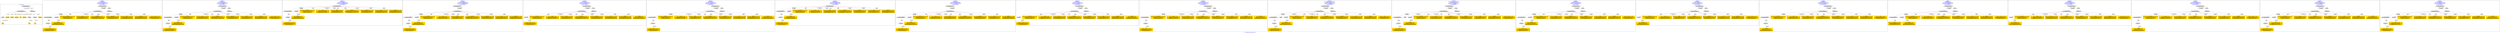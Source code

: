 digraph n0 {
fontcolor="blue"
remincross="true"
label="s14-s-california-african-american.json"
subgraph cluster_0 {
label="1-correct model"
n2[style="filled",color="white",fillcolor="lightgray",label="CulturalHeritageObject1"];
n3[style="filled",color="white",fillcolor="lightgray",label="Person1"];
n4[shape="plaintext",style="filled",fillcolor="gold",label="dimensions"];
n5[shape="plaintext",style="filled",fillcolor="gold",label="technique"];
n6[shape="plaintext",style="filled",fillcolor="gold",label="provenance"];
n7[shape="plaintext",style="filled",fillcolor="gold",label="title"];
n8[shape="plaintext",style="filled",fillcolor="gold",label="accessionId"];
n9[style="filled",color="white",fillcolor="lightgray",label="Concept1"];
n10[style="filled",color="white",fillcolor="lightgray",label="Document1"];
n11[shape="plaintext",style="filled",fillcolor="gold",label="artist"];
n12[style="filled",color="white",fillcolor="lightgray",label="EuropeanaAggregation1"];
n13[style="filled",color="white",fillcolor="lightgray",label="WebResource1"];
n14[shape="plaintext",style="filled",fillcolor="gold",label="imageUrl"];
n15[shape="plaintext",style="filled",fillcolor="gold",label="type"];
n16[shape="plaintext",style="filled",fillcolor="gold",label="url"];
}
subgraph cluster_1 {
label="candidate 0\nlink coherence:1.0\nnode coherence:1.0\nconfidence:0.5314620454181879\nmapping score:0.6030799410653218\ncost:13.99985\n-precision:0.5-recall:0.5"
n18[style="filled",color="white",fillcolor="lightgray",label="CulturalHeritageObject1"];
n19[style="filled",color="white",fillcolor="lightgray",label="CulturalHeritageObject2"];
n20[style="filled",color="white",fillcolor="lightgray",label="Document1"];
n21[style="filled",color="white",fillcolor="lightgray",label="Document2"];
n22[style="filled",color="white",fillcolor="lightgray",label="EuropeanaAggregation1"];
n23[style="filled",color="white",fillcolor="lightgray",label="WebResource1"];
n24[shape="plaintext",style="filled",fillcolor="gold",label="accessionId\n[CulturalHeritageObject,accessionNumber,0.877]\n[WebResource,classLink,0.12]\n[CulturalHeritageObject,title,0.002]\n[Document,classLink,0.001]"];
n25[shape="plaintext",style="filled",fillcolor="gold",label="artist\n[CulturalHeritageObject,description,0.342]\n[CulturalHeritageObject,title,0.256]\n[Person,nameOfThePerson,0.228]\n[CulturalHeritageObject,provenance,0.174]"];
n26[shape="plaintext",style="filled",fillcolor="gold",label="dimensions\n[CulturalHeritageObject,extent,0.622]\n[CulturalHeritageObject,accessionNumber,0.165]\n[CulturalHeritageObject,description,0.127]\n[CulturalHeritageObject,provenance,0.086]"];
n27[shape="plaintext",style="filled",fillcolor="gold",label="url\n[WebResource,classLink,0.488]\n[CulturalHeritageObject,extent,0.241]\n[CulturalHeritageObject,description,0.141]\n[Document,classLink,0.13]"];
n28[shape="plaintext",style="filled",fillcolor="gold",label="type\n[Document,classLink,0.308]\n[CulturalHeritageObject,rightsHolder,0.269]\n[WebResource,classLink,0.245]\n[CulturalHeritageObject,provenance,0.178]"];
n29[shape="plaintext",style="filled",fillcolor="gold",label="provenance\n[CulturalHeritageObject,provenance,0.701]\n[CulturalHeritageObject,description,0.122]\n[CulturalHeritageObject,title,0.106]\n[Person,biographicalInformation,0.071]"];
n30[shape="plaintext",style="filled",fillcolor="gold",label="imageUrl\n[Document,classLink,0.494]\n[WebResource,classLink,0.491]\n[CulturalHeritageObject,description,0.011]\n[Person,biographicalInformation,0.004]"];
n31[shape="plaintext",style="filled",fillcolor="gold",label="title\n[CulturalHeritageObject,description,0.399]\n[CulturalHeritageObject,title,0.286]\n[Person,biographicalInformation,0.224]\n[CulturalHeritageObject,provenance,0.091]"];
n32[shape="plaintext",style="filled",fillcolor="gold",label="technique\n[CulturalHeritageObject,medium,0.639]\n[CulturalHeritageObject,description,0.177]\n[Person,biographicalInformation,0.099]\n[CulturalHeritageObject,provenance,0.085]"];
}
subgraph cluster_2 {
label="candidate 1\nlink coherence:1.0\nnode coherence:1.0\nconfidence:0.5285190789293577\nmapping score:0.6020989522357119\ncost:13.99985\n-precision:0.57-recall:0.57"
n34[style="filled",color="white",fillcolor="lightgray",label="CulturalHeritageObject1"];
n35[style="filled",color="white",fillcolor="lightgray",label="CulturalHeritageObject2"];
n36[style="filled",color="white",fillcolor="lightgray",label="Document1"];
n37[style="filled",color="white",fillcolor="lightgray",label="Document2"];
n38[style="filled",color="white",fillcolor="lightgray",label="EuropeanaAggregation1"];
n39[style="filled",color="white",fillcolor="lightgray",label="WebResource1"];
n40[shape="plaintext",style="filled",fillcolor="gold",label="accessionId\n[CulturalHeritageObject,accessionNumber,0.877]\n[WebResource,classLink,0.12]\n[CulturalHeritageObject,title,0.002]\n[Document,classLink,0.001]"];
n41[shape="plaintext",style="filled",fillcolor="gold",label="title\n[CulturalHeritageObject,description,0.399]\n[CulturalHeritageObject,title,0.286]\n[Person,biographicalInformation,0.224]\n[CulturalHeritageObject,provenance,0.091]"];
n42[shape="plaintext",style="filled",fillcolor="gold",label="dimensions\n[CulturalHeritageObject,extent,0.622]\n[CulturalHeritageObject,accessionNumber,0.165]\n[CulturalHeritageObject,description,0.127]\n[CulturalHeritageObject,provenance,0.086]"];
n43[shape="plaintext",style="filled",fillcolor="gold",label="url\n[WebResource,classLink,0.488]\n[CulturalHeritageObject,extent,0.241]\n[CulturalHeritageObject,description,0.141]\n[Document,classLink,0.13]"];
n44[shape="plaintext",style="filled",fillcolor="gold",label="type\n[Document,classLink,0.308]\n[CulturalHeritageObject,rightsHolder,0.269]\n[WebResource,classLink,0.245]\n[CulturalHeritageObject,provenance,0.178]"];
n45[shape="plaintext",style="filled",fillcolor="gold",label="provenance\n[CulturalHeritageObject,provenance,0.701]\n[CulturalHeritageObject,description,0.122]\n[CulturalHeritageObject,title,0.106]\n[Person,biographicalInformation,0.071]"];
n46[shape="plaintext",style="filled",fillcolor="gold",label="imageUrl\n[Document,classLink,0.494]\n[WebResource,classLink,0.491]\n[CulturalHeritageObject,description,0.011]\n[Person,biographicalInformation,0.004]"];
n47[shape="plaintext",style="filled",fillcolor="gold",label="artist\n[CulturalHeritageObject,description,0.342]\n[CulturalHeritageObject,title,0.256]\n[Person,nameOfThePerson,0.228]\n[CulturalHeritageObject,provenance,0.174]"];
n48[shape="plaintext",style="filled",fillcolor="gold",label="technique\n[CulturalHeritageObject,medium,0.639]\n[CulturalHeritageObject,description,0.177]\n[Person,biographicalInformation,0.099]\n[CulturalHeritageObject,provenance,0.085]"];
}
subgraph cluster_3 {
label="candidate 10\nlink coherence:1.0\nnode coherence:1.0\nconfidence:0.47723686618546945\nmapping score:0.6035233998396009\ncost:11.99999\n-precision:0.42-recall:0.36"
n50[style="filled",color="white",fillcolor="lightgray",label="CulturalHeritageObject1"];
n51[style="filled",color="white",fillcolor="lightgray",label="CulturalHeritageObject2"];
n52[style="filled",color="white",fillcolor="lightgray",label="Document1"];
n53[style="filled",color="white",fillcolor="lightgray",label="Document2"];
n54[shape="plaintext",style="filled",fillcolor="gold",label="accessionId\n[CulturalHeritageObject,accessionNumber,0.877]\n[WebResource,classLink,0.12]\n[CulturalHeritageObject,title,0.002]\n[Document,classLink,0.001]"];
n55[shape="plaintext",style="filled",fillcolor="gold",label="type\n[Document,classLink,0.308]\n[CulturalHeritageObject,rightsHolder,0.269]\n[WebResource,classLink,0.245]\n[CulturalHeritageObject,provenance,0.178]"];
n56[shape="plaintext",style="filled",fillcolor="gold",label="artist\n[CulturalHeritageObject,description,0.342]\n[CulturalHeritageObject,title,0.256]\n[Person,nameOfThePerson,0.228]\n[CulturalHeritageObject,provenance,0.174]"];
n57[shape="plaintext",style="filled",fillcolor="gold",label="dimensions\n[CulturalHeritageObject,extent,0.622]\n[CulturalHeritageObject,accessionNumber,0.165]\n[CulturalHeritageObject,description,0.127]\n[CulturalHeritageObject,provenance,0.086]"];
n58[shape="plaintext",style="filled",fillcolor="gold",label="url\n[WebResource,classLink,0.488]\n[CulturalHeritageObject,extent,0.241]\n[CulturalHeritageObject,description,0.141]\n[Document,classLink,0.13]"];
n59[shape="plaintext",style="filled",fillcolor="gold",label="provenance\n[CulturalHeritageObject,provenance,0.701]\n[CulturalHeritageObject,description,0.122]\n[CulturalHeritageObject,title,0.106]\n[Person,biographicalInformation,0.071]"];
n60[shape="plaintext",style="filled",fillcolor="gold",label="imageUrl\n[Document,classLink,0.494]\n[WebResource,classLink,0.491]\n[CulturalHeritageObject,description,0.011]\n[Person,biographicalInformation,0.004]"];
n61[shape="plaintext",style="filled",fillcolor="gold",label="title\n[CulturalHeritageObject,description,0.399]\n[CulturalHeritageObject,title,0.286]\n[Person,biographicalInformation,0.224]\n[CulturalHeritageObject,provenance,0.091]"];
n62[shape="plaintext",style="filled",fillcolor="gold",label="technique\n[CulturalHeritageObject,medium,0.639]\n[CulturalHeritageObject,description,0.177]\n[Person,biographicalInformation,0.099]\n[CulturalHeritageObject,provenance,0.085]"];
}
subgraph cluster_4 {
label="candidate 11\nlink coherence:1.0\nnode coherence:1.0\nconfidence:0.47723686618546945\nmapping score:0.6035233998396009\ncost:12.99992\n-precision:0.46-recall:0.43"
n64[style="filled",color="white",fillcolor="lightgray",label="CulturalHeritageObject1"];
n65[style="filled",color="white",fillcolor="lightgray",label="CulturalHeritageObject2"];
n66[style="filled",color="white",fillcolor="lightgray",label="Document1"];
n67[style="filled",color="white",fillcolor="lightgray",label="Document2"];
n68[style="filled",color="white",fillcolor="lightgray",label="EuropeanaAggregation1"];
n69[shape="plaintext",style="filled",fillcolor="gold",label="accessionId\n[CulturalHeritageObject,accessionNumber,0.877]\n[WebResource,classLink,0.12]\n[CulturalHeritageObject,title,0.002]\n[Document,classLink,0.001]"];
n70[shape="plaintext",style="filled",fillcolor="gold",label="type\n[Document,classLink,0.308]\n[CulturalHeritageObject,rightsHolder,0.269]\n[WebResource,classLink,0.245]\n[CulturalHeritageObject,provenance,0.178]"];
n71[shape="plaintext",style="filled",fillcolor="gold",label="artist\n[CulturalHeritageObject,description,0.342]\n[CulturalHeritageObject,title,0.256]\n[Person,nameOfThePerson,0.228]\n[CulturalHeritageObject,provenance,0.174]"];
n72[shape="plaintext",style="filled",fillcolor="gold",label="dimensions\n[CulturalHeritageObject,extent,0.622]\n[CulturalHeritageObject,accessionNumber,0.165]\n[CulturalHeritageObject,description,0.127]\n[CulturalHeritageObject,provenance,0.086]"];
n73[shape="plaintext",style="filled",fillcolor="gold",label="url\n[WebResource,classLink,0.488]\n[CulturalHeritageObject,extent,0.241]\n[CulturalHeritageObject,description,0.141]\n[Document,classLink,0.13]"];
n74[shape="plaintext",style="filled",fillcolor="gold",label="provenance\n[CulturalHeritageObject,provenance,0.701]\n[CulturalHeritageObject,description,0.122]\n[CulturalHeritageObject,title,0.106]\n[Person,biographicalInformation,0.071]"];
n75[shape="plaintext",style="filled",fillcolor="gold",label="imageUrl\n[Document,classLink,0.494]\n[WebResource,classLink,0.491]\n[CulturalHeritageObject,description,0.011]\n[Person,biographicalInformation,0.004]"];
n76[shape="plaintext",style="filled",fillcolor="gold",label="title\n[CulturalHeritageObject,description,0.399]\n[CulturalHeritageObject,title,0.286]\n[Person,biographicalInformation,0.224]\n[CulturalHeritageObject,provenance,0.091]"];
n77[shape="plaintext",style="filled",fillcolor="gold",label="technique\n[CulturalHeritageObject,medium,0.639]\n[CulturalHeritageObject,description,0.177]\n[Person,biographicalInformation,0.099]\n[CulturalHeritageObject,provenance,0.085]"];
}
subgraph cluster_5 {
label="candidate 12\nlink coherence:1.0\nnode coherence:1.0\nconfidence:0.4770002612644044\nmapping score:0.6034445315325793\ncost:11.99986\n-precision:0.75-recall:0.64"
n79[style="filled",color="white",fillcolor="lightgray",label="CulturalHeritageObject1"];
n80[style="filled",color="white",fillcolor="lightgray",label="Document1"];
n81[style="filled",color="white",fillcolor="lightgray",label="EuropeanaAggregation1"];
n82[style="filled",color="white",fillcolor="lightgray",label="WebResource1"];
n83[shape="plaintext",style="filled",fillcolor="gold",label="accessionId\n[CulturalHeritageObject,accessionNumber,0.877]\n[WebResource,classLink,0.12]\n[CulturalHeritageObject,title,0.002]\n[Document,classLink,0.001]"];
n84[shape="plaintext",style="filled",fillcolor="gold",label="type\n[Document,classLink,0.308]\n[CulturalHeritageObject,rightsHolder,0.269]\n[WebResource,classLink,0.245]\n[CulturalHeritageObject,provenance,0.178]"];
n85[shape="plaintext",style="filled",fillcolor="gold",label="artist\n[CulturalHeritageObject,description,0.342]\n[CulturalHeritageObject,title,0.256]\n[Person,nameOfThePerson,0.228]\n[CulturalHeritageObject,provenance,0.174]"];
n86[shape="plaintext",style="filled",fillcolor="gold",label="dimensions\n[CulturalHeritageObject,extent,0.622]\n[CulturalHeritageObject,accessionNumber,0.165]\n[CulturalHeritageObject,description,0.127]\n[CulturalHeritageObject,provenance,0.086]"];
n87[shape="plaintext",style="filled",fillcolor="gold",label="imageUrl\n[Document,classLink,0.494]\n[WebResource,classLink,0.491]\n[CulturalHeritageObject,description,0.011]\n[Person,biographicalInformation,0.004]"];
n88[shape="plaintext",style="filled",fillcolor="gold",label="provenance\n[CulturalHeritageObject,provenance,0.701]\n[CulturalHeritageObject,description,0.122]\n[CulturalHeritageObject,title,0.106]\n[Person,biographicalInformation,0.071]"];
n89[shape="plaintext",style="filled",fillcolor="gold",label="url\n[WebResource,classLink,0.488]\n[CulturalHeritageObject,extent,0.241]\n[CulturalHeritageObject,description,0.141]\n[Document,classLink,0.13]"];
n90[shape="plaintext",style="filled",fillcolor="gold",label="title\n[CulturalHeritageObject,description,0.399]\n[CulturalHeritageObject,title,0.286]\n[Person,biographicalInformation,0.224]\n[CulturalHeritageObject,provenance,0.091]"];
n91[shape="plaintext",style="filled",fillcolor="gold",label="technique\n[CulturalHeritageObject,medium,0.639]\n[CulturalHeritageObject,description,0.177]\n[Person,biographicalInformation,0.099]\n[CulturalHeritageObject,provenance,0.085]"];
}
subgraph cluster_6 {
label="candidate 13\nlink coherence:1.0\nnode coherence:1.0\nconfidence:0.4770002612644044\nmapping score:0.6034445315325793\ncost:12.99985\n-precision:0.62-recall:0.57"
n93[style="filled",color="white",fillcolor="lightgray",label="CulturalHeritageObject1"];
n94[style="filled",color="white",fillcolor="lightgray",label="CulturalHeritageObject2"];
n95[style="filled",color="white",fillcolor="lightgray",label="Document2"];
n96[style="filled",color="white",fillcolor="lightgray",label="EuropeanaAggregation1"];
n97[style="filled",color="white",fillcolor="lightgray",label="WebResource1"];
n98[shape="plaintext",style="filled",fillcolor="gold",label="accessionId\n[CulturalHeritageObject,accessionNumber,0.877]\n[WebResource,classLink,0.12]\n[CulturalHeritageObject,title,0.002]\n[Document,classLink,0.001]"];
n99[shape="plaintext",style="filled",fillcolor="gold",label="type\n[Document,classLink,0.308]\n[CulturalHeritageObject,rightsHolder,0.269]\n[WebResource,classLink,0.245]\n[CulturalHeritageObject,provenance,0.178]"];
n100[shape="plaintext",style="filled",fillcolor="gold",label="artist\n[CulturalHeritageObject,description,0.342]\n[CulturalHeritageObject,title,0.256]\n[Person,nameOfThePerson,0.228]\n[CulturalHeritageObject,provenance,0.174]"];
n101[shape="plaintext",style="filled",fillcolor="gold",label="dimensions\n[CulturalHeritageObject,extent,0.622]\n[CulturalHeritageObject,accessionNumber,0.165]\n[CulturalHeritageObject,description,0.127]\n[CulturalHeritageObject,provenance,0.086]"];
n102[shape="plaintext",style="filled",fillcolor="gold",label="imageUrl\n[Document,classLink,0.494]\n[WebResource,classLink,0.491]\n[CulturalHeritageObject,description,0.011]\n[Person,biographicalInformation,0.004]"];
n103[shape="plaintext",style="filled",fillcolor="gold",label="url\n[WebResource,classLink,0.488]\n[CulturalHeritageObject,extent,0.241]\n[CulturalHeritageObject,description,0.141]\n[Document,classLink,0.13]"];
n104[shape="plaintext",style="filled",fillcolor="gold",label="provenance\n[CulturalHeritageObject,provenance,0.701]\n[CulturalHeritageObject,description,0.122]\n[CulturalHeritageObject,title,0.106]\n[Person,biographicalInformation,0.071]"];
n105[shape="plaintext",style="filled",fillcolor="gold",label="title\n[CulturalHeritageObject,description,0.399]\n[CulturalHeritageObject,title,0.286]\n[Person,biographicalInformation,0.224]\n[CulturalHeritageObject,provenance,0.091]"];
n106[shape="plaintext",style="filled",fillcolor="gold",label="technique\n[CulturalHeritageObject,medium,0.639]\n[CulturalHeritageObject,description,0.177]\n[Person,biographicalInformation,0.099]\n[CulturalHeritageObject,provenance,0.085]"];
}
subgraph cluster_7 {
label="candidate 14\nlink coherence:1.0\nnode coherence:1.0\nconfidence:0.47429389969663927\nmapping score:0.6025424110099908\ncost:11.99999\n-precision:0.5-recall:0.43"
n108[style="filled",color="white",fillcolor="lightgray",label="CulturalHeritageObject1"];
n109[style="filled",color="white",fillcolor="lightgray",label="CulturalHeritageObject2"];
n110[style="filled",color="white",fillcolor="lightgray",label="Document1"];
n111[style="filled",color="white",fillcolor="lightgray",label="Document2"];
n112[shape="plaintext",style="filled",fillcolor="gold",label="accessionId\n[CulturalHeritageObject,accessionNumber,0.877]\n[WebResource,classLink,0.12]\n[CulturalHeritageObject,title,0.002]\n[Document,classLink,0.001]"];
n113[shape="plaintext",style="filled",fillcolor="gold",label="type\n[Document,classLink,0.308]\n[CulturalHeritageObject,rightsHolder,0.269]\n[WebResource,classLink,0.245]\n[CulturalHeritageObject,provenance,0.178]"];
n114[shape="plaintext",style="filled",fillcolor="gold",label="title\n[CulturalHeritageObject,description,0.399]\n[CulturalHeritageObject,title,0.286]\n[Person,biographicalInformation,0.224]\n[CulturalHeritageObject,provenance,0.091]"];
n115[shape="plaintext",style="filled",fillcolor="gold",label="dimensions\n[CulturalHeritageObject,extent,0.622]\n[CulturalHeritageObject,accessionNumber,0.165]\n[CulturalHeritageObject,description,0.127]\n[CulturalHeritageObject,provenance,0.086]"];
n116[shape="plaintext",style="filled",fillcolor="gold",label="url\n[WebResource,classLink,0.488]\n[CulturalHeritageObject,extent,0.241]\n[CulturalHeritageObject,description,0.141]\n[Document,classLink,0.13]"];
n117[shape="plaintext",style="filled",fillcolor="gold",label="provenance\n[CulturalHeritageObject,provenance,0.701]\n[CulturalHeritageObject,description,0.122]\n[CulturalHeritageObject,title,0.106]\n[Person,biographicalInformation,0.071]"];
n118[shape="plaintext",style="filled",fillcolor="gold",label="imageUrl\n[Document,classLink,0.494]\n[WebResource,classLink,0.491]\n[CulturalHeritageObject,description,0.011]\n[Person,biographicalInformation,0.004]"];
n119[shape="plaintext",style="filled",fillcolor="gold",label="artist\n[CulturalHeritageObject,description,0.342]\n[CulturalHeritageObject,title,0.256]\n[Person,nameOfThePerson,0.228]\n[CulturalHeritageObject,provenance,0.174]"];
n120[shape="plaintext",style="filled",fillcolor="gold",label="technique\n[CulturalHeritageObject,medium,0.639]\n[CulturalHeritageObject,description,0.177]\n[Person,biographicalInformation,0.099]\n[CulturalHeritageObject,provenance,0.085]"];
}
subgraph cluster_8 {
label="candidate 15\nlink coherence:1.0\nnode coherence:1.0\nconfidence:0.47429389969663927\nmapping score:0.6025424110099908\ncost:12.99992\n-precision:0.54-recall:0.5"
n122[style="filled",color="white",fillcolor="lightgray",label="CulturalHeritageObject1"];
n123[style="filled",color="white",fillcolor="lightgray",label="CulturalHeritageObject2"];
n124[style="filled",color="white",fillcolor="lightgray",label="Document1"];
n125[style="filled",color="white",fillcolor="lightgray",label="Document2"];
n126[style="filled",color="white",fillcolor="lightgray",label="EuropeanaAggregation1"];
n127[shape="plaintext",style="filled",fillcolor="gold",label="accessionId\n[CulturalHeritageObject,accessionNumber,0.877]\n[WebResource,classLink,0.12]\n[CulturalHeritageObject,title,0.002]\n[Document,classLink,0.001]"];
n128[shape="plaintext",style="filled",fillcolor="gold",label="type\n[Document,classLink,0.308]\n[CulturalHeritageObject,rightsHolder,0.269]\n[WebResource,classLink,0.245]\n[CulturalHeritageObject,provenance,0.178]"];
n129[shape="plaintext",style="filled",fillcolor="gold",label="title\n[CulturalHeritageObject,description,0.399]\n[CulturalHeritageObject,title,0.286]\n[Person,biographicalInformation,0.224]\n[CulturalHeritageObject,provenance,0.091]"];
n130[shape="plaintext",style="filled",fillcolor="gold",label="dimensions\n[CulturalHeritageObject,extent,0.622]\n[CulturalHeritageObject,accessionNumber,0.165]\n[CulturalHeritageObject,description,0.127]\n[CulturalHeritageObject,provenance,0.086]"];
n131[shape="plaintext",style="filled",fillcolor="gold",label="url\n[WebResource,classLink,0.488]\n[CulturalHeritageObject,extent,0.241]\n[CulturalHeritageObject,description,0.141]\n[Document,classLink,0.13]"];
n132[shape="plaintext",style="filled",fillcolor="gold",label="provenance\n[CulturalHeritageObject,provenance,0.701]\n[CulturalHeritageObject,description,0.122]\n[CulturalHeritageObject,title,0.106]\n[Person,biographicalInformation,0.071]"];
n133[shape="plaintext",style="filled",fillcolor="gold",label="imageUrl\n[Document,classLink,0.494]\n[WebResource,classLink,0.491]\n[CulturalHeritageObject,description,0.011]\n[Person,biographicalInformation,0.004]"];
n134[shape="plaintext",style="filled",fillcolor="gold",label="artist\n[CulturalHeritageObject,description,0.342]\n[CulturalHeritageObject,title,0.256]\n[Person,nameOfThePerson,0.228]\n[CulturalHeritageObject,provenance,0.174]"];
n135[shape="plaintext",style="filled",fillcolor="gold",label="technique\n[CulturalHeritageObject,medium,0.639]\n[CulturalHeritageObject,description,0.177]\n[Person,biographicalInformation,0.099]\n[CulturalHeritageObject,provenance,0.085]"];
}
subgraph cluster_9 {
label="candidate 16\nlink coherence:1.0\nnode coherence:1.0\nconfidence:0.4740572947755742\nmapping score:0.6024635427029691\ncost:11.99986\n-precision:0.83-recall:0.71"
n137[style="filled",color="white",fillcolor="lightgray",label="CulturalHeritageObject1"];
n138[style="filled",color="white",fillcolor="lightgray",label="Document1"];
n139[style="filled",color="white",fillcolor="lightgray",label="EuropeanaAggregation1"];
n140[style="filled",color="white",fillcolor="lightgray",label="WebResource1"];
n141[shape="plaintext",style="filled",fillcolor="gold",label="accessionId\n[CulturalHeritageObject,accessionNumber,0.877]\n[WebResource,classLink,0.12]\n[CulturalHeritageObject,title,0.002]\n[Document,classLink,0.001]"];
n142[shape="plaintext",style="filled",fillcolor="gold",label="type\n[Document,classLink,0.308]\n[CulturalHeritageObject,rightsHolder,0.269]\n[WebResource,classLink,0.245]\n[CulturalHeritageObject,provenance,0.178]"];
n143[shape="plaintext",style="filled",fillcolor="gold",label="title\n[CulturalHeritageObject,description,0.399]\n[CulturalHeritageObject,title,0.286]\n[Person,biographicalInformation,0.224]\n[CulturalHeritageObject,provenance,0.091]"];
n144[shape="plaintext",style="filled",fillcolor="gold",label="dimensions\n[CulturalHeritageObject,extent,0.622]\n[CulturalHeritageObject,accessionNumber,0.165]\n[CulturalHeritageObject,description,0.127]\n[CulturalHeritageObject,provenance,0.086]"];
n145[shape="plaintext",style="filled",fillcolor="gold",label="imageUrl\n[Document,classLink,0.494]\n[WebResource,classLink,0.491]\n[CulturalHeritageObject,description,0.011]\n[Person,biographicalInformation,0.004]"];
n146[shape="plaintext",style="filled",fillcolor="gold",label="provenance\n[CulturalHeritageObject,provenance,0.701]\n[CulturalHeritageObject,description,0.122]\n[CulturalHeritageObject,title,0.106]\n[Person,biographicalInformation,0.071]"];
n147[shape="plaintext",style="filled",fillcolor="gold",label="url\n[WebResource,classLink,0.488]\n[CulturalHeritageObject,extent,0.241]\n[CulturalHeritageObject,description,0.141]\n[Document,classLink,0.13]"];
n148[shape="plaintext",style="filled",fillcolor="gold",label="artist\n[CulturalHeritageObject,description,0.342]\n[CulturalHeritageObject,title,0.256]\n[Person,nameOfThePerson,0.228]\n[CulturalHeritageObject,provenance,0.174]"];
n149[shape="plaintext",style="filled",fillcolor="gold",label="technique\n[CulturalHeritageObject,medium,0.639]\n[CulturalHeritageObject,description,0.177]\n[Person,biographicalInformation,0.099]\n[CulturalHeritageObject,provenance,0.085]"];
}
subgraph cluster_10 {
label="candidate 17\nlink coherence:1.0\nnode coherence:1.0\nconfidence:0.4740572947755742\nmapping score:0.6024635427029691\ncost:12.99985\n-precision:0.69-recall:0.64"
n151[style="filled",color="white",fillcolor="lightgray",label="CulturalHeritageObject1"];
n152[style="filled",color="white",fillcolor="lightgray",label="CulturalHeritageObject2"];
n153[style="filled",color="white",fillcolor="lightgray",label="Document2"];
n154[style="filled",color="white",fillcolor="lightgray",label="EuropeanaAggregation1"];
n155[style="filled",color="white",fillcolor="lightgray",label="WebResource1"];
n156[shape="plaintext",style="filled",fillcolor="gold",label="accessionId\n[CulturalHeritageObject,accessionNumber,0.877]\n[WebResource,classLink,0.12]\n[CulturalHeritageObject,title,0.002]\n[Document,classLink,0.001]"];
n157[shape="plaintext",style="filled",fillcolor="gold",label="type\n[Document,classLink,0.308]\n[CulturalHeritageObject,rightsHolder,0.269]\n[WebResource,classLink,0.245]\n[CulturalHeritageObject,provenance,0.178]"];
n158[shape="plaintext",style="filled",fillcolor="gold",label="title\n[CulturalHeritageObject,description,0.399]\n[CulturalHeritageObject,title,0.286]\n[Person,biographicalInformation,0.224]\n[CulturalHeritageObject,provenance,0.091]"];
n159[shape="plaintext",style="filled",fillcolor="gold",label="dimensions\n[CulturalHeritageObject,extent,0.622]\n[CulturalHeritageObject,accessionNumber,0.165]\n[CulturalHeritageObject,description,0.127]\n[CulturalHeritageObject,provenance,0.086]"];
n160[shape="plaintext",style="filled",fillcolor="gold",label="imageUrl\n[Document,classLink,0.494]\n[WebResource,classLink,0.491]\n[CulturalHeritageObject,description,0.011]\n[Person,biographicalInformation,0.004]"];
n161[shape="plaintext",style="filled",fillcolor="gold",label="url\n[WebResource,classLink,0.488]\n[CulturalHeritageObject,extent,0.241]\n[CulturalHeritageObject,description,0.141]\n[Document,classLink,0.13]"];
n162[shape="plaintext",style="filled",fillcolor="gold",label="provenance\n[CulturalHeritageObject,provenance,0.701]\n[CulturalHeritageObject,description,0.122]\n[CulturalHeritageObject,title,0.106]\n[Person,biographicalInformation,0.071]"];
n163[shape="plaintext",style="filled",fillcolor="gold",label="artist\n[CulturalHeritageObject,description,0.342]\n[CulturalHeritageObject,title,0.256]\n[Person,nameOfThePerson,0.228]\n[CulturalHeritageObject,provenance,0.174]"];
n164[shape="plaintext",style="filled",fillcolor="gold",label="technique\n[CulturalHeritageObject,medium,0.639]\n[CulturalHeritageObject,description,0.177]\n[Person,biographicalInformation,0.099]\n[CulturalHeritageObject,provenance,0.085]"];
}
subgraph cluster_11 {
label="candidate 18\nlink coherence:0.9333333333333333\nnode coherence:1.0\nconfidence:0.5314620454181879\nmapping score:0.6030799410653218\ncost:14.99985\n-precision:0.47-recall:0.5"
n166[style="filled",color="white",fillcolor="lightgray",label="CulturalHeritageObject1"];
n167[style="filled",color="white",fillcolor="lightgray",label="CulturalHeritageObject2"];
n168[style="filled",color="white",fillcolor="lightgray",label="Place1"];
n169[style="filled",color="white",fillcolor="lightgray",label="Document1"];
n170[style="filled",color="white",fillcolor="lightgray",label="Document2"];
n171[style="filled",color="white",fillcolor="lightgray",label="EuropeanaAggregation1"];
n172[style="filled",color="white",fillcolor="lightgray",label="WebResource1"];
n173[shape="plaintext",style="filled",fillcolor="gold",label="accessionId\n[CulturalHeritageObject,accessionNumber,0.877]\n[WebResource,classLink,0.12]\n[CulturalHeritageObject,title,0.002]\n[Document,classLink,0.001]"];
n174[shape="plaintext",style="filled",fillcolor="gold",label="artist\n[CulturalHeritageObject,description,0.342]\n[CulturalHeritageObject,title,0.256]\n[Person,nameOfThePerson,0.228]\n[CulturalHeritageObject,provenance,0.174]"];
n175[shape="plaintext",style="filled",fillcolor="gold",label="dimensions\n[CulturalHeritageObject,extent,0.622]\n[CulturalHeritageObject,accessionNumber,0.165]\n[CulturalHeritageObject,description,0.127]\n[CulturalHeritageObject,provenance,0.086]"];
n176[shape="plaintext",style="filled",fillcolor="gold",label="url\n[WebResource,classLink,0.488]\n[CulturalHeritageObject,extent,0.241]\n[CulturalHeritageObject,description,0.141]\n[Document,classLink,0.13]"];
n177[shape="plaintext",style="filled",fillcolor="gold",label="type\n[Document,classLink,0.308]\n[CulturalHeritageObject,rightsHolder,0.269]\n[WebResource,classLink,0.245]\n[CulturalHeritageObject,provenance,0.178]"];
n178[shape="plaintext",style="filled",fillcolor="gold",label="provenance\n[CulturalHeritageObject,provenance,0.701]\n[CulturalHeritageObject,description,0.122]\n[CulturalHeritageObject,title,0.106]\n[Person,biographicalInformation,0.071]"];
n179[shape="plaintext",style="filled",fillcolor="gold",label="imageUrl\n[Document,classLink,0.494]\n[WebResource,classLink,0.491]\n[CulturalHeritageObject,description,0.011]\n[Person,biographicalInformation,0.004]"];
n180[shape="plaintext",style="filled",fillcolor="gold",label="title\n[CulturalHeritageObject,description,0.399]\n[CulturalHeritageObject,title,0.286]\n[Person,biographicalInformation,0.224]\n[CulturalHeritageObject,provenance,0.091]"];
n181[shape="plaintext",style="filled",fillcolor="gold",label="technique\n[CulturalHeritageObject,medium,0.639]\n[CulturalHeritageObject,description,0.177]\n[Person,biographicalInformation,0.099]\n[CulturalHeritageObject,provenance,0.085]"];
}
subgraph cluster_12 {
label="candidate 19\nlink coherence:0.9333333333333333\nnode coherence:1.0\nconfidence:0.5285190789293577\nmapping score:0.6020989522357119\ncost:14.99985\n-precision:0.53-recall:0.57"
n183[style="filled",color="white",fillcolor="lightgray",label="CulturalHeritageObject1"];
n184[style="filled",color="white",fillcolor="lightgray",label="CulturalHeritageObject2"];
n185[style="filled",color="white",fillcolor="lightgray",label="Place1"];
n186[style="filled",color="white",fillcolor="lightgray",label="Document1"];
n187[style="filled",color="white",fillcolor="lightgray",label="Document2"];
n188[style="filled",color="white",fillcolor="lightgray",label="EuropeanaAggregation1"];
n189[style="filled",color="white",fillcolor="lightgray",label="WebResource1"];
n190[shape="plaintext",style="filled",fillcolor="gold",label="accessionId\n[CulturalHeritageObject,accessionNumber,0.877]\n[WebResource,classLink,0.12]\n[CulturalHeritageObject,title,0.002]\n[Document,classLink,0.001]"];
n191[shape="plaintext",style="filled",fillcolor="gold",label="title\n[CulturalHeritageObject,description,0.399]\n[CulturalHeritageObject,title,0.286]\n[Person,biographicalInformation,0.224]\n[CulturalHeritageObject,provenance,0.091]"];
n192[shape="plaintext",style="filled",fillcolor="gold",label="dimensions\n[CulturalHeritageObject,extent,0.622]\n[CulturalHeritageObject,accessionNumber,0.165]\n[CulturalHeritageObject,description,0.127]\n[CulturalHeritageObject,provenance,0.086]"];
n193[shape="plaintext",style="filled",fillcolor="gold",label="url\n[WebResource,classLink,0.488]\n[CulturalHeritageObject,extent,0.241]\n[CulturalHeritageObject,description,0.141]\n[Document,classLink,0.13]"];
n194[shape="plaintext",style="filled",fillcolor="gold",label="type\n[Document,classLink,0.308]\n[CulturalHeritageObject,rightsHolder,0.269]\n[WebResource,classLink,0.245]\n[CulturalHeritageObject,provenance,0.178]"];
n195[shape="plaintext",style="filled",fillcolor="gold",label="provenance\n[CulturalHeritageObject,provenance,0.701]\n[CulturalHeritageObject,description,0.122]\n[CulturalHeritageObject,title,0.106]\n[Person,biographicalInformation,0.071]"];
n196[shape="plaintext",style="filled",fillcolor="gold",label="imageUrl\n[Document,classLink,0.494]\n[WebResource,classLink,0.491]\n[CulturalHeritageObject,description,0.011]\n[Person,biographicalInformation,0.004]"];
n197[shape="plaintext",style="filled",fillcolor="gold",label="artist\n[CulturalHeritageObject,description,0.342]\n[CulturalHeritageObject,title,0.256]\n[Person,nameOfThePerson,0.228]\n[CulturalHeritageObject,provenance,0.174]"];
n198[shape="plaintext",style="filled",fillcolor="gold",label="technique\n[CulturalHeritageObject,medium,0.639]\n[CulturalHeritageObject,description,0.177]\n[Person,biographicalInformation,0.099]\n[CulturalHeritageObject,provenance,0.085]"];
}
subgraph cluster_13 {
label="candidate 2\nlink coherence:1.0\nnode coherence:1.0\nconfidence:0.5222720368205243\nmapping score:0.6000166048661008\ncost:13.99985\n-precision:0.5-recall:0.5"
n200[style="filled",color="white",fillcolor="lightgray",label="CulturalHeritageObject1"];
n201[style="filled",color="white",fillcolor="lightgray",label="CulturalHeritageObject2"];
n202[style="filled",color="white",fillcolor="lightgray",label="Document1"];
n203[style="filled",color="white",fillcolor="lightgray",label="Document2"];
n204[style="filled",color="white",fillcolor="lightgray",label="EuropeanaAggregation1"];
n205[style="filled",color="white",fillcolor="lightgray",label="WebResource1"];
n206[shape="plaintext",style="filled",fillcolor="gold",label="accessionId\n[CulturalHeritageObject,accessionNumber,0.877]\n[WebResource,classLink,0.12]\n[CulturalHeritageObject,title,0.002]\n[Document,classLink,0.001]"];
n207[shape="plaintext",style="filled",fillcolor="gold",label="artist\n[CulturalHeritageObject,description,0.342]\n[CulturalHeritageObject,title,0.256]\n[Person,nameOfThePerson,0.228]\n[CulturalHeritageObject,provenance,0.174]"];
n208[shape="plaintext",style="filled",fillcolor="gold",label="dimensions\n[CulturalHeritageObject,extent,0.622]\n[CulturalHeritageObject,accessionNumber,0.165]\n[CulturalHeritageObject,description,0.127]\n[CulturalHeritageObject,provenance,0.086]"];
n209[shape="plaintext",style="filled",fillcolor="gold",label="url\n[WebResource,classLink,0.488]\n[CulturalHeritageObject,extent,0.241]\n[CulturalHeritageObject,description,0.141]\n[Document,classLink,0.13]"];
n210[shape="plaintext",style="filled",fillcolor="gold",label="type\n[Document,classLink,0.308]\n[CulturalHeritageObject,rightsHolder,0.269]\n[WebResource,classLink,0.245]\n[CulturalHeritageObject,provenance,0.178]"];
n211[shape="plaintext",style="filled",fillcolor="gold",label="provenance\n[CulturalHeritageObject,provenance,0.701]\n[CulturalHeritageObject,description,0.122]\n[CulturalHeritageObject,title,0.106]\n[Person,biographicalInformation,0.071]"];
n212[shape="plaintext",style="filled",fillcolor="gold",label="imageUrl\n[Document,classLink,0.494]\n[WebResource,classLink,0.491]\n[CulturalHeritageObject,description,0.011]\n[Person,biographicalInformation,0.004]"];
n213[shape="plaintext",style="filled",fillcolor="gold",label="title\n[CulturalHeritageObject,description,0.399]\n[CulturalHeritageObject,title,0.286]\n[Person,biographicalInformation,0.224]\n[CulturalHeritageObject,provenance,0.091]"];
n214[shape="plaintext",style="filled",fillcolor="gold",label="technique\n[CulturalHeritageObject,medium,0.639]\n[CulturalHeritageObject,description,0.177]\n[Person,biographicalInformation,0.099]\n[CulturalHeritageObject,provenance,0.085]"];
}
subgraph cluster_14 {
label="candidate 3\nlink coherence:1.0\nnode coherence:1.0\nconfidence:0.5169514947820191\nmapping score:0.6167616093717841\ncost:11.99986\n-precision:0.58-recall:0.5"
n216[style="filled",color="white",fillcolor="lightgray",label="CulturalHeritageObject1"];
n217[style="filled",color="white",fillcolor="lightgray",label="Document1"];
n218[style="filled",color="white",fillcolor="lightgray",label="EuropeanaAggregation1"];
n219[style="filled",color="white",fillcolor="lightgray",label="WebResource1"];
n220[shape="plaintext",style="filled",fillcolor="gold",label="accessionId\n[CulturalHeritageObject,accessionNumber,0.877]\n[WebResource,classLink,0.12]\n[CulturalHeritageObject,title,0.002]\n[Document,classLink,0.001]"];
n221[shape="plaintext",style="filled",fillcolor="gold",label="type\n[Document,classLink,0.308]\n[CulturalHeritageObject,rightsHolder,0.269]\n[WebResource,classLink,0.245]\n[CulturalHeritageObject,provenance,0.178]"];
n222[shape="plaintext",style="filled",fillcolor="gold",label="artist\n[CulturalHeritageObject,description,0.342]\n[CulturalHeritageObject,title,0.256]\n[Person,nameOfThePerson,0.228]\n[CulturalHeritageObject,provenance,0.174]"];
n223[shape="plaintext",style="filled",fillcolor="gold",label="dimensions\n[CulturalHeritageObject,extent,0.622]\n[CulturalHeritageObject,accessionNumber,0.165]\n[CulturalHeritageObject,description,0.127]\n[CulturalHeritageObject,provenance,0.086]"];
n224[shape="plaintext",style="filled",fillcolor="gold",label="url\n[WebResource,classLink,0.488]\n[CulturalHeritageObject,extent,0.241]\n[CulturalHeritageObject,description,0.141]\n[Document,classLink,0.13]"];
n225[shape="plaintext",style="filled",fillcolor="gold",label="provenance\n[CulturalHeritageObject,provenance,0.701]\n[CulturalHeritageObject,description,0.122]\n[CulturalHeritageObject,title,0.106]\n[Person,biographicalInformation,0.071]"];
n226[shape="plaintext",style="filled",fillcolor="gold",label="imageUrl\n[Document,classLink,0.494]\n[WebResource,classLink,0.491]\n[CulturalHeritageObject,description,0.011]\n[Person,biographicalInformation,0.004]"];
n227[shape="plaintext",style="filled",fillcolor="gold",label="title\n[CulturalHeritageObject,description,0.399]\n[CulturalHeritageObject,title,0.286]\n[Person,biographicalInformation,0.224]\n[CulturalHeritageObject,provenance,0.091]"];
n228[shape="plaintext",style="filled",fillcolor="gold",label="technique\n[CulturalHeritageObject,medium,0.639]\n[CulturalHeritageObject,description,0.177]\n[Person,biographicalInformation,0.099]\n[CulturalHeritageObject,provenance,0.085]"];
}
subgraph cluster_15 {
label="candidate 4\nlink coherence:1.0\nnode coherence:1.0\nconfidence:0.5169514947820191\nmapping score:0.6167616093717841\ncost:12.99985\n-precision:0.46-recall:0.43"
n230[style="filled",color="white",fillcolor="lightgray",label="CulturalHeritageObject1"];
n231[style="filled",color="white",fillcolor="lightgray",label="CulturalHeritageObject2"];
n232[style="filled",color="white",fillcolor="lightgray",label="Document2"];
n233[style="filled",color="white",fillcolor="lightgray",label="EuropeanaAggregation1"];
n234[style="filled",color="white",fillcolor="lightgray",label="WebResource1"];
n235[shape="plaintext",style="filled",fillcolor="gold",label="accessionId\n[CulturalHeritageObject,accessionNumber,0.877]\n[WebResource,classLink,0.12]\n[CulturalHeritageObject,title,0.002]\n[Document,classLink,0.001]"];
n236[shape="plaintext",style="filled",fillcolor="gold",label="type\n[Document,classLink,0.308]\n[CulturalHeritageObject,rightsHolder,0.269]\n[WebResource,classLink,0.245]\n[CulturalHeritageObject,provenance,0.178]"];
n237[shape="plaintext",style="filled",fillcolor="gold",label="artist\n[CulturalHeritageObject,description,0.342]\n[CulturalHeritageObject,title,0.256]\n[Person,nameOfThePerson,0.228]\n[CulturalHeritageObject,provenance,0.174]"];
n238[shape="plaintext",style="filled",fillcolor="gold",label="dimensions\n[CulturalHeritageObject,extent,0.622]\n[CulturalHeritageObject,accessionNumber,0.165]\n[CulturalHeritageObject,description,0.127]\n[CulturalHeritageObject,provenance,0.086]"];
n239[shape="plaintext",style="filled",fillcolor="gold",label="url\n[WebResource,classLink,0.488]\n[CulturalHeritageObject,extent,0.241]\n[CulturalHeritageObject,description,0.141]\n[Document,classLink,0.13]"];
n240[shape="plaintext",style="filled",fillcolor="gold",label="imageUrl\n[Document,classLink,0.494]\n[WebResource,classLink,0.491]\n[CulturalHeritageObject,description,0.011]\n[Person,biographicalInformation,0.004]"];
n241[shape="plaintext",style="filled",fillcolor="gold",label="provenance\n[CulturalHeritageObject,provenance,0.701]\n[CulturalHeritageObject,description,0.122]\n[CulturalHeritageObject,title,0.106]\n[Person,biographicalInformation,0.071]"];
n242[shape="plaintext",style="filled",fillcolor="gold",label="title\n[CulturalHeritageObject,description,0.399]\n[CulturalHeritageObject,title,0.286]\n[Person,biographicalInformation,0.224]\n[CulturalHeritageObject,provenance,0.091]"];
n243[shape="plaintext",style="filled",fillcolor="gold",label="technique\n[CulturalHeritageObject,medium,0.639]\n[CulturalHeritageObject,description,0.177]\n[Person,biographicalInformation,0.099]\n[CulturalHeritageObject,provenance,0.085]"];
}
subgraph cluster_16 {
label="candidate 5\nlink coherence:1.0\nnode coherence:1.0\nconfidence:0.5169514947820191\nmapping score:0.5982430908532655\ncost:12.99985\n-precision:0.54-recall:0.5"
n245[style="filled",color="white",fillcolor="lightgray",label="CulturalHeritageObject1"];
n246[style="filled",color="white",fillcolor="lightgray",label="CulturalHeritageObject2"];
n247[style="filled",color="white",fillcolor="lightgray",label="Document1"];
n248[style="filled",color="white",fillcolor="lightgray",label="EuropeanaAggregation1"];
n249[style="filled",color="white",fillcolor="lightgray",label="WebResource1"];
n250[shape="plaintext",style="filled",fillcolor="gold",label="accessionId\n[CulturalHeritageObject,accessionNumber,0.877]\n[WebResource,classLink,0.12]\n[CulturalHeritageObject,title,0.002]\n[Document,classLink,0.001]"];
n251[shape="plaintext",style="filled",fillcolor="gold",label="type\n[Document,classLink,0.308]\n[CulturalHeritageObject,rightsHolder,0.269]\n[WebResource,classLink,0.245]\n[CulturalHeritageObject,provenance,0.178]"];
n252[shape="plaintext",style="filled",fillcolor="gold",label="dimensions\n[CulturalHeritageObject,extent,0.622]\n[CulturalHeritageObject,accessionNumber,0.165]\n[CulturalHeritageObject,description,0.127]\n[CulturalHeritageObject,provenance,0.086]"];
n253[shape="plaintext",style="filled",fillcolor="gold",label="url\n[WebResource,classLink,0.488]\n[CulturalHeritageObject,extent,0.241]\n[CulturalHeritageObject,description,0.141]\n[Document,classLink,0.13]"];
n254[shape="plaintext",style="filled",fillcolor="gold",label="provenance\n[CulturalHeritageObject,provenance,0.701]\n[CulturalHeritageObject,description,0.122]\n[CulturalHeritageObject,title,0.106]\n[Person,biographicalInformation,0.071]"];
n255[shape="plaintext",style="filled",fillcolor="gold",label="imageUrl\n[Document,classLink,0.494]\n[WebResource,classLink,0.491]\n[CulturalHeritageObject,description,0.011]\n[Person,biographicalInformation,0.004]"];
n256[shape="plaintext",style="filled",fillcolor="gold",label="artist\n[CulturalHeritageObject,description,0.342]\n[CulturalHeritageObject,title,0.256]\n[Person,nameOfThePerson,0.228]\n[CulturalHeritageObject,provenance,0.174]"];
n257[shape="plaintext",style="filled",fillcolor="gold",label="title\n[CulturalHeritageObject,description,0.399]\n[CulturalHeritageObject,title,0.286]\n[Person,biographicalInformation,0.224]\n[CulturalHeritageObject,provenance,0.091]"];
n258[shape="plaintext",style="filled",fillcolor="gold",label="technique\n[CulturalHeritageObject,medium,0.639]\n[CulturalHeritageObject,description,0.177]\n[Person,biographicalInformation,0.099]\n[CulturalHeritageObject,provenance,0.085]"];
}
subgraph cluster_17 {
label="candidate 6\nlink coherence:1.0\nnode coherence:1.0\nconfidence:0.5140085282931889\nmapping score:0.615780620542174\ncost:11.99986\n-precision:0.67-recall:0.57"
n260[style="filled",color="white",fillcolor="lightgray",label="CulturalHeritageObject1"];
n261[style="filled",color="white",fillcolor="lightgray",label="Document1"];
n262[style="filled",color="white",fillcolor="lightgray",label="EuropeanaAggregation1"];
n263[style="filled",color="white",fillcolor="lightgray",label="WebResource1"];
n264[shape="plaintext",style="filled",fillcolor="gold",label="accessionId\n[CulturalHeritageObject,accessionNumber,0.877]\n[WebResource,classLink,0.12]\n[CulturalHeritageObject,title,0.002]\n[Document,classLink,0.001]"];
n265[shape="plaintext",style="filled",fillcolor="gold",label="type\n[Document,classLink,0.308]\n[CulturalHeritageObject,rightsHolder,0.269]\n[WebResource,classLink,0.245]\n[CulturalHeritageObject,provenance,0.178]"];
n266[shape="plaintext",style="filled",fillcolor="gold",label="title\n[CulturalHeritageObject,description,0.399]\n[CulturalHeritageObject,title,0.286]\n[Person,biographicalInformation,0.224]\n[CulturalHeritageObject,provenance,0.091]"];
n267[shape="plaintext",style="filled",fillcolor="gold",label="dimensions\n[CulturalHeritageObject,extent,0.622]\n[CulturalHeritageObject,accessionNumber,0.165]\n[CulturalHeritageObject,description,0.127]\n[CulturalHeritageObject,provenance,0.086]"];
n268[shape="plaintext",style="filled",fillcolor="gold",label="url\n[WebResource,classLink,0.488]\n[CulturalHeritageObject,extent,0.241]\n[CulturalHeritageObject,description,0.141]\n[Document,classLink,0.13]"];
n269[shape="plaintext",style="filled",fillcolor="gold",label="provenance\n[CulturalHeritageObject,provenance,0.701]\n[CulturalHeritageObject,description,0.122]\n[CulturalHeritageObject,title,0.106]\n[Person,biographicalInformation,0.071]"];
n270[shape="plaintext",style="filled",fillcolor="gold",label="imageUrl\n[Document,classLink,0.494]\n[WebResource,classLink,0.491]\n[CulturalHeritageObject,description,0.011]\n[Person,biographicalInformation,0.004]"];
n271[shape="plaintext",style="filled",fillcolor="gold",label="artist\n[CulturalHeritageObject,description,0.342]\n[CulturalHeritageObject,title,0.256]\n[Person,nameOfThePerson,0.228]\n[CulturalHeritageObject,provenance,0.174]"];
n272[shape="plaintext",style="filled",fillcolor="gold",label="technique\n[CulturalHeritageObject,medium,0.639]\n[CulturalHeritageObject,description,0.177]\n[Person,biographicalInformation,0.099]\n[CulturalHeritageObject,provenance,0.085]"];
}
subgraph cluster_18 {
label="candidate 7\nlink coherence:1.0\nnode coherence:1.0\nconfidence:0.5140085282931889\nmapping score:0.615780620542174\ncost:12.99985\n-precision:0.54-recall:0.5"
n274[style="filled",color="white",fillcolor="lightgray",label="CulturalHeritageObject1"];
n275[style="filled",color="white",fillcolor="lightgray",label="CulturalHeritageObject2"];
n276[style="filled",color="white",fillcolor="lightgray",label="Document2"];
n277[style="filled",color="white",fillcolor="lightgray",label="EuropeanaAggregation1"];
n278[style="filled",color="white",fillcolor="lightgray",label="WebResource1"];
n279[shape="plaintext",style="filled",fillcolor="gold",label="accessionId\n[CulturalHeritageObject,accessionNumber,0.877]\n[WebResource,classLink,0.12]\n[CulturalHeritageObject,title,0.002]\n[Document,classLink,0.001]"];
n280[shape="plaintext",style="filled",fillcolor="gold",label="type\n[Document,classLink,0.308]\n[CulturalHeritageObject,rightsHolder,0.269]\n[WebResource,classLink,0.245]\n[CulturalHeritageObject,provenance,0.178]"];
n281[shape="plaintext",style="filled",fillcolor="gold",label="title\n[CulturalHeritageObject,description,0.399]\n[CulturalHeritageObject,title,0.286]\n[Person,biographicalInformation,0.224]\n[CulturalHeritageObject,provenance,0.091]"];
n282[shape="plaintext",style="filled",fillcolor="gold",label="dimensions\n[CulturalHeritageObject,extent,0.622]\n[CulturalHeritageObject,accessionNumber,0.165]\n[CulturalHeritageObject,description,0.127]\n[CulturalHeritageObject,provenance,0.086]"];
n283[shape="plaintext",style="filled",fillcolor="gold",label="url\n[WebResource,classLink,0.488]\n[CulturalHeritageObject,extent,0.241]\n[CulturalHeritageObject,description,0.141]\n[Document,classLink,0.13]"];
n284[shape="plaintext",style="filled",fillcolor="gold",label="imageUrl\n[Document,classLink,0.494]\n[WebResource,classLink,0.491]\n[CulturalHeritageObject,description,0.011]\n[Person,biographicalInformation,0.004]"];
n285[shape="plaintext",style="filled",fillcolor="gold",label="provenance\n[CulturalHeritageObject,provenance,0.701]\n[CulturalHeritageObject,description,0.122]\n[CulturalHeritageObject,title,0.106]\n[Person,biographicalInformation,0.071]"];
n286[shape="plaintext",style="filled",fillcolor="gold",label="artist\n[CulturalHeritageObject,description,0.342]\n[CulturalHeritageObject,title,0.256]\n[Person,nameOfThePerson,0.228]\n[CulturalHeritageObject,provenance,0.174]"];
n287[shape="plaintext",style="filled",fillcolor="gold",label="technique\n[CulturalHeritageObject,medium,0.639]\n[CulturalHeritageObject,description,0.177]\n[Person,biographicalInformation,0.099]\n[CulturalHeritageObject,provenance,0.085]"];
}
subgraph cluster_19 {
label="candidate 8\nlink coherence:1.0\nnode coherence:1.0\nconfidence:0.4915108119005732\nmapping score:0.589762863226117\ncost:13.99985\n-precision:0.57-recall:0.57"
n289[style="filled",color="white",fillcolor="lightgray",label="CulturalHeritageObject1"];
n290[style="filled",color="white",fillcolor="lightgray",label="CulturalHeritageObject2"];
n291[style="filled",color="white",fillcolor="lightgray",label="Document1"];
n292[style="filled",color="white",fillcolor="lightgray",label="Document2"];
n293[style="filled",color="white",fillcolor="lightgray",label="EuropeanaAggregation1"];
n294[style="filled",color="white",fillcolor="lightgray",label="WebResource1"];
n295[shape="plaintext",style="filled",fillcolor="gold",label="accessionId\n[CulturalHeritageObject,accessionNumber,0.877]\n[WebResource,classLink,0.12]\n[CulturalHeritageObject,title,0.002]\n[Document,classLink,0.001]"];
n296[shape="plaintext",style="filled",fillcolor="gold",label="artist\n[CulturalHeritageObject,description,0.342]\n[CulturalHeritageObject,title,0.256]\n[Person,nameOfThePerson,0.228]\n[CulturalHeritageObject,provenance,0.174]"];
n297[shape="plaintext",style="filled",fillcolor="gold",label="dimensions\n[CulturalHeritageObject,extent,0.622]\n[CulturalHeritageObject,accessionNumber,0.165]\n[CulturalHeritageObject,description,0.127]\n[CulturalHeritageObject,provenance,0.086]"];
n298[shape="plaintext",style="filled",fillcolor="gold",label="imageUrl\n[Document,classLink,0.494]\n[WebResource,classLink,0.491]\n[CulturalHeritageObject,description,0.011]\n[Person,biographicalInformation,0.004]"];
n299[shape="plaintext",style="filled",fillcolor="gold",label="url\n[WebResource,classLink,0.488]\n[CulturalHeritageObject,extent,0.241]\n[CulturalHeritageObject,description,0.141]\n[Document,classLink,0.13]"];
n300[shape="plaintext",style="filled",fillcolor="gold",label="provenance\n[CulturalHeritageObject,provenance,0.701]\n[CulturalHeritageObject,description,0.122]\n[CulturalHeritageObject,title,0.106]\n[Person,biographicalInformation,0.071]"];
n301[shape="plaintext",style="filled",fillcolor="gold",label="type\n[Document,classLink,0.308]\n[CulturalHeritageObject,rightsHolder,0.269]\n[WebResource,classLink,0.245]\n[CulturalHeritageObject,provenance,0.178]"];
n302[shape="plaintext",style="filled",fillcolor="gold",label="title\n[CulturalHeritageObject,description,0.399]\n[CulturalHeritageObject,title,0.286]\n[Person,biographicalInformation,0.224]\n[CulturalHeritageObject,provenance,0.091]"];
n303[shape="plaintext",style="filled",fillcolor="gold",label="technique\n[CulturalHeritageObject,medium,0.639]\n[CulturalHeritageObject,description,0.177]\n[Person,biographicalInformation,0.099]\n[CulturalHeritageObject,provenance,0.085]"];
}
subgraph cluster_20 {
label="candidate 9\nlink coherence:1.0\nnode coherence:1.0\nconfidence:0.48856784541174303\nmapping score:0.5887818743965069\ncost:13.99985\n-precision:0.64-recall:0.64"
n305[style="filled",color="white",fillcolor="lightgray",label="CulturalHeritageObject1"];
n306[style="filled",color="white",fillcolor="lightgray",label="CulturalHeritageObject2"];
n307[style="filled",color="white",fillcolor="lightgray",label="Document1"];
n308[style="filled",color="white",fillcolor="lightgray",label="Document2"];
n309[style="filled",color="white",fillcolor="lightgray",label="EuropeanaAggregation1"];
n310[style="filled",color="white",fillcolor="lightgray",label="WebResource1"];
n311[shape="plaintext",style="filled",fillcolor="gold",label="accessionId\n[CulturalHeritageObject,accessionNumber,0.877]\n[WebResource,classLink,0.12]\n[CulturalHeritageObject,title,0.002]\n[Document,classLink,0.001]"];
n312[shape="plaintext",style="filled",fillcolor="gold",label="title\n[CulturalHeritageObject,description,0.399]\n[CulturalHeritageObject,title,0.286]\n[Person,biographicalInformation,0.224]\n[CulturalHeritageObject,provenance,0.091]"];
n313[shape="plaintext",style="filled",fillcolor="gold",label="dimensions\n[CulturalHeritageObject,extent,0.622]\n[CulturalHeritageObject,accessionNumber,0.165]\n[CulturalHeritageObject,description,0.127]\n[CulturalHeritageObject,provenance,0.086]"];
n314[shape="plaintext",style="filled",fillcolor="gold",label="imageUrl\n[Document,classLink,0.494]\n[WebResource,classLink,0.491]\n[CulturalHeritageObject,description,0.011]\n[Person,biographicalInformation,0.004]"];
n315[shape="plaintext",style="filled",fillcolor="gold",label="url\n[WebResource,classLink,0.488]\n[CulturalHeritageObject,extent,0.241]\n[CulturalHeritageObject,description,0.141]\n[Document,classLink,0.13]"];
n316[shape="plaintext",style="filled",fillcolor="gold",label="provenance\n[CulturalHeritageObject,provenance,0.701]\n[CulturalHeritageObject,description,0.122]\n[CulturalHeritageObject,title,0.106]\n[Person,biographicalInformation,0.071]"];
n317[shape="plaintext",style="filled",fillcolor="gold",label="type\n[Document,classLink,0.308]\n[CulturalHeritageObject,rightsHolder,0.269]\n[WebResource,classLink,0.245]\n[CulturalHeritageObject,provenance,0.178]"];
n318[shape="plaintext",style="filled",fillcolor="gold",label="artist\n[CulturalHeritageObject,description,0.342]\n[CulturalHeritageObject,title,0.256]\n[Person,nameOfThePerson,0.228]\n[CulturalHeritageObject,provenance,0.174]"];
n319[shape="plaintext",style="filled",fillcolor="gold",label="technique\n[CulturalHeritageObject,medium,0.639]\n[CulturalHeritageObject,description,0.177]\n[Person,biographicalInformation,0.099]\n[CulturalHeritageObject,provenance,0.085]"];
}
n2 -> n3[color="brown",fontcolor="black",label="creator"]
n2 -> n4[color="brown",fontcolor="black",label="extent"]
n2 -> n5[color="brown",fontcolor="black",label="medium"]
n2 -> n6[color="brown",fontcolor="black",label="provenance"]
n2 -> n7[color="brown",fontcolor="black",label="title"]
n2 -> n8[color="brown",fontcolor="black",label="accessionNumber"]
n2 -> n9[color="brown",fontcolor="black",label="hasType"]
n2 -> n10[color="brown",fontcolor="black",label="page"]
n3 -> n11[color="brown",fontcolor="black",label="nameOfThePerson"]
n12 -> n2[color="brown",fontcolor="black",label="aggregatedCHO"]
n12 -> n13[color="brown",fontcolor="black",label="hasView"]
n13 -> n14[color="brown",fontcolor="black",label="classLink"]
n9 -> n15[color="brown",fontcolor="black",label="prefLabel"]
n10 -> n16[color="brown",fontcolor="black",label="classLink"]
n18 -> n19[color="brown",fontcolor="black",label="isRelatedTo\nw=0.99999"]
n18 -> n20[color="brown",fontcolor="black",label="page\nw=1.0"]
n19 -> n21[color="brown",fontcolor="black",label="page\nw=1.0"]
n22 -> n18[color="brown",fontcolor="black",label="aggregatedCHO\nw=0.99993"]
n22 -> n23[color="brown",fontcolor="black",label="hasView\nw=0.99993"]
n18 -> n24[color="brown",fontcolor="black",label="accessionNumber\nw=1.0"]
n18 -> n25[color="brown",fontcolor="black",label="title\nw=1.0"]
n18 -> n26[color="brown",fontcolor="black",label="extent\nw=1.0"]
n23 -> n27[color="brown",fontcolor="black",label="classLink\nw=1.0"]
n21 -> n28[color="brown",fontcolor="black",label="classLink\nw=1.0"]
n18 -> n29[color="brown",fontcolor="black",label="provenance\nw=1.0"]
n20 -> n30[color="brown",fontcolor="black",label="classLink\nw=1.0"]
n18 -> n31[color="brown",fontcolor="black",label="description\nw=1.0"]
n18 -> n32[color="brown",fontcolor="black",label="medium\nw=1.0"]
n34 -> n35[color="brown",fontcolor="black",label="isRelatedTo\nw=0.99999"]
n34 -> n36[color="brown",fontcolor="black",label="page\nw=1.0"]
n35 -> n37[color="brown",fontcolor="black",label="page\nw=1.0"]
n38 -> n34[color="brown",fontcolor="black",label="aggregatedCHO\nw=0.99993"]
n38 -> n39[color="brown",fontcolor="black",label="hasView\nw=0.99993"]
n34 -> n40[color="brown",fontcolor="black",label="accessionNumber\nw=1.0"]
n34 -> n41[color="brown",fontcolor="black",label="title\nw=1.0"]
n34 -> n42[color="brown",fontcolor="black",label="extent\nw=1.0"]
n39 -> n43[color="brown",fontcolor="black",label="classLink\nw=1.0"]
n37 -> n44[color="brown",fontcolor="black",label="classLink\nw=1.0"]
n34 -> n45[color="brown",fontcolor="black",label="provenance\nw=1.0"]
n36 -> n46[color="brown",fontcolor="black",label="classLink\nw=1.0"]
n34 -> n47[color="brown",fontcolor="black",label="description\nw=1.0"]
n34 -> n48[color="brown",fontcolor="black",label="medium\nw=1.0"]
n50 -> n51[color="brown",fontcolor="black",label="isRelatedTo\nw=0.99999"]
n50 -> n52[color="brown",fontcolor="black",label="page\nw=1.0"]
n51 -> n53[color="brown",fontcolor="black",label="page\nw=1.0"]
n50 -> n54[color="brown",fontcolor="black",label="accessionNumber\nw=1.0"]
n50 -> n55[color="brown",fontcolor="black",label="provenance\nw=1.0"]
n50 -> n56[color="brown",fontcolor="black",label="title\nw=1.0"]
n50 -> n57[color="brown",fontcolor="black",label="extent\nw=1.0"]
n53 -> n58[color="brown",fontcolor="black",label="classLink\nw=1.0"]
n50 -> n59[color="brown",fontcolor="black",label="provenance\nw=1.0"]
n52 -> n60[color="brown",fontcolor="black",label="classLink\nw=1.0"]
n50 -> n61[color="brown",fontcolor="black",label="description\nw=1.0"]
n50 -> n62[color="brown",fontcolor="black",label="medium\nw=1.0"]
n64 -> n65[color="brown",fontcolor="black",label="isRelatedTo\nw=0.99999"]
n64 -> n66[color="brown",fontcolor="black",label="page\nw=1.0"]
n65 -> n67[color="brown",fontcolor="black",label="page\nw=1.0"]
n68 -> n64[color="brown",fontcolor="black",label="aggregatedCHO\nw=0.99993"]
n64 -> n69[color="brown",fontcolor="black",label="accessionNumber\nw=1.0"]
n64 -> n70[color="brown",fontcolor="black",label="provenance\nw=1.0"]
n64 -> n71[color="brown",fontcolor="black",label="title\nw=1.0"]
n64 -> n72[color="brown",fontcolor="black",label="extent\nw=1.0"]
n67 -> n73[color="brown",fontcolor="black",label="classLink\nw=1.0"]
n64 -> n74[color="brown",fontcolor="black",label="provenance\nw=1.0"]
n66 -> n75[color="brown",fontcolor="black",label="classLink\nw=1.0"]
n64 -> n76[color="brown",fontcolor="black",label="description\nw=1.0"]
n64 -> n77[color="brown",fontcolor="black",label="medium\nw=1.0"]
n79 -> n80[color="brown",fontcolor="black",label="page\nw=1.0"]
n81 -> n79[color="brown",fontcolor="black",label="aggregatedCHO\nw=0.99993"]
n81 -> n82[color="brown",fontcolor="black",label="hasView\nw=0.99993"]
n79 -> n83[color="brown",fontcolor="black",label="accessionNumber\nw=1.0"]
n79 -> n84[color="brown",fontcolor="black",label="provenance\nw=1.0"]
n79 -> n85[color="brown",fontcolor="black",label="title\nw=1.0"]
n79 -> n86[color="brown",fontcolor="black",label="extent\nw=1.0"]
n82 -> n87[color="brown",fontcolor="black",label="classLink\nw=1.0"]
n79 -> n88[color="brown",fontcolor="black",label="provenance\nw=1.0"]
n80 -> n89[color="brown",fontcolor="black",label="classLink\nw=1.0"]
n79 -> n90[color="brown",fontcolor="black",label="description\nw=1.0"]
n79 -> n91[color="brown",fontcolor="black",label="medium\nw=1.0"]
n93 -> n94[color="brown",fontcolor="black",label="isRelatedTo\nw=0.99999"]
n94 -> n95[color="brown",fontcolor="black",label="page\nw=1.0"]
n96 -> n93[color="brown",fontcolor="black",label="aggregatedCHO\nw=0.99993"]
n96 -> n97[color="brown",fontcolor="black",label="hasView\nw=0.99993"]
n93 -> n98[color="brown",fontcolor="black",label="accessionNumber\nw=1.0"]
n93 -> n99[color="brown",fontcolor="black",label="provenance\nw=1.0"]
n93 -> n100[color="brown",fontcolor="black",label="title\nw=1.0"]
n93 -> n101[color="brown",fontcolor="black",label="extent\nw=1.0"]
n97 -> n102[color="brown",fontcolor="black",label="classLink\nw=1.0"]
n95 -> n103[color="brown",fontcolor="black",label="classLink\nw=1.0"]
n93 -> n104[color="brown",fontcolor="black",label="provenance\nw=1.0"]
n93 -> n105[color="brown",fontcolor="black",label="description\nw=1.0"]
n93 -> n106[color="brown",fontcolor="black",label="medium\nw=1.0"]
n108 -> n109[color="brown",fontcolor="black",label="isRelatedTo\nw=0.99999"]
n108 -> n110[color="brown",fontcolor="black",label="page\nw=1.0"]
n109 -> n111[color="brown",fontcolor="black",label="page\nw=1.0"]
n108 -> n112[color="brown",fontcolor="black",label="accessionNumber\nw=1.0"]
n108 -> n113[color="brown",fontcolor="black",label="provenance\nw=1.0"]
n108 -> n114[color="brown",fontcolor="black",label="title\nw=1.0"]
n108 -> n115[color="brown",fontcolor="black",label="extent\nw=1.0"]
n111 -> n116[color="brown",fontcolor="black",label="classLink\nw=1.0"]
n108 -> n117[color="brown",fontcolor="black",label="provenance\nw=1.0"]
n110 -> n118[color="brown",fontcolor="black",label="classLink\nw=1.0"]
n108 -> n119[color="brown",fontcolor="black",label="description\nw=1.0"]
n108 -> n120[color="brown",fontcolor="black",label="medium\nw=1.0"]
n122 -> n123[color="brown",fontcolor="black",label="isRelatedTo\nw=0.99999"]
n122 -> n124[color="brown",fontcolor="black",label="page\nw=1.0"]
n123 -> n125[color="brown",fontcolor="black",label="page\nw=1.0"]
n126 -> n122[color="brown",fontcolor="black",label="aggregatedCHO\nw=0.99993"]
n122 -> n127[color="brown",fontcolor="black",label="accessionNumber\nw=1.0"]
n122 -> n128[color="brown",fontcolor="black",label="provenance\nw=1.0"]
n122 -> n129[color="brown",fontcolor="black",label="title\nw=1.0"]
n122 -> n130[color="brown",fontcolor="black",label="extent\nw=1.0"]
n125 -> n131[color="brown",fontcolor="black",label="classLink\nw=1.0"]
n122 -> n132[color="brown",fontcolor="black",label="provenance\nw=1.0"]
n124 -> n133[color="brown",fontcolor="black",label="classLink\nw=1.0"]
n122 -> n134[color="brown",fontcolor="black",label="description\nw=1.0"]
n122 -> n135[color="brown",fontcolor="black",label="medium\nw=1.0"]
n137 -> n138[color="brown",fontcolor="black",label="page\nw=1.0"]
n139 -> n137[color="brown",fontcolor="black",label="aggregatedCHO\nw=0.99993"]
n139 -> n140[color="brown",fontcolor="black",label="hasView\nw=0.99993"]
n137 -> n141[color="brown",fontcolor="black",label="accessionNumber\nw=1.0"]
n137 -> n142[color="brown",fontcolor="black",label="provenance\nw=1.0"]
n137 -> n143[color="brown",fontcolor="black",label="title\nw=1.0"]
n137 -> n144[color="brown",fontcolor="black",label="extent\nw=1.0"]
n140 -> n145[color="brown",fontcolor="black",label="classLink\nw=1.0"]
n137 -> n146[color="brown",fontcolor="black",label="provenance\nw=1.0"]
n138 -> n147[color="brown",fontcolor="black",label="classLink\nw=1.0"]
n137 -> n148[color="brown",fontcolor="black",label="description\nw=1.0"]
n137 -> n149[color="brown",fontcolor="black",label="medium\nw=1.0"]
n151 -> n152[color="brown",fontcolor="black",label="isRelatedTo\nw=0.99999"]
n152 -> n153[color="brown",fontcolor="black",label="page\nw=1.0"]
n154 -> n151[color="brown",fontcolor="black",label="aggregatedCHO\nw=0.99993"]
n154 -> n155[color="brown",fontcolor="black",label="hasView\nw=0.99993"]
n151 -> n156[color="brown",fontcolor="black",label="accessionNumber\nw=1.0"]
n151 -> n157[color="brown",fontcolor="black",label="provenance\nw=1.0"]
n151 -> n158[color="brown",fontcolor="black",label="title\nw=1.0"]
n151 -> n159[color="brown",fontcolor="black",label="extent\nw=1.0"]
n155 -> n160[color="brown",fontcolor="black",label="classLink\nw=1.0"]
n153 -> n161[color="brown",fontcolor="black",label="classLink\nw=1.0"]
n151 -> n162[color="brown",fontcolor="black",label="provenance\nw=1.0"]
n151 -> n163[color="brown",fontcolor="black",label="description\nw=1.0"]
n151 -> n164[color="brown",fontcolor="black",label="medium\nw=1.0"]
n166 -> n167[color="brown",fontcolor="black",label="isRelatedTo\nw=0.99999"]
n166 -> n168[color="brown",fontcolor="black",label="associatedPlace\nw=1.0"]
n166 -> n169[color="brown",fontcolor="black",label="page\nw=1.0"]
n167 -> n170[color="brown",fontcolor="black",label="page\nw=1.0"]
n171 -> n166[color="brown",fontcolor="black",label="aggregatedCHO\nw=0.99993"]
n171 -> n172[color="brown",fontcolor="black",label="hasView\nw=0.99993"]
n166 -> n173[color="brown",fontcolor="black",label="accessionNumber\nw=1.0"]
n166 -> n174[color="brown",fontcolor="black",label="title\nw=1.0"]
n166 -> n175[color="brown",fontcolor="black",label="extent\nw=1.0"]
n172 -> n176[color="brown",fontcolor="black",label="classLink\nw=1.0"]
n170 -> n177[color="brown",fontcolor="black",label="classLink\nw=1.0"]
n166 -> n178[color="brown",fontcolor="black",label="provenance\nw=1.0"]
n169 -> n179[color="brown",fontcolor="black",label="classLink\nw=1.0"]
n166 -> n180[color="brown",fontcolor="black",label="description\nw=1.0"]
n166 -> n181[color="brown",fontcolor="black",label="medium\nw=1.0"]
n183 -> n184[color="brown",fontcolor="black",label="isRelatedTo\nw=0.99999"]
n183 -> n185[color="brown",fontcolor="black",label="associatedPlace\nw=1.0"]
n183 -> n186[color="brown",fontcolor="black",label="page\nw=1.0"]
n184 -> n187[color="brown",fontcolor="black",label="page\nw=1.0"]
n188 -> n183[color="brown",fontcolor="black",label="aggregatedCHO\nw=0.99993"]
n188 -> n189[color="brown",fontcolor="black",label="hasView\nw=0.99993"]
n183 -> n190[color="brown",fontcolor="black",label="accessionNumber\nw=1.0"]
n183 -> n191[color="brown",fontcolor="black",label="title\nw=1.0"]
n183 -> n192[color="brown",fontcolor="black",label="extent\nw=1.0"]
n189 -> n193[color="brown",fontcolor="black",label="classLink\nw=1.0"]
n187 -> n194[color="brown",fontcolor="black",label="classLink\nw=1.0"]
n183 -> n195[color="brown",fontcolor="black",label="provenance\nw=1.0"]
n186 -> n196[color="brown",fontcolor="black",label="classLink\nw=1.0"]
n183 -> n197[color="brown",fontcolor="black",label="description\nw=1.0"]
n183 -> n198[color="brown",fontcolor="black",label="medium\nw=1.0"]
n200 -> n201[color="brown",fontcolor="black",label="isRelatedTo\nw=0.99999"]
n200 -> n202[color="brown",fontcolor="black",label="page\nw=1.0"]
n201 -> n203[color="brown",fontcolor="black",label="page\nw=1.0"]
n204 -> n200[color="brown",fontcolor="black",label="aggregatedCHO\nw=0.99993"]
n204 -> n205[color="brown",fontcolor="black",label="hasView\nw=0.99993"]
n200 -> n206[color="brown",fontcolor="black",label="accessionNumber\nw=1.0"]
n200 -> n207[color="brown",fontcolor="black",label="provenance\nw=1.0"]
n200 -> n208[color="brown",fontcolor="black",label="extent\nw=1.0"]
n205 -> n209[color="brown",fontcolor="black",label="classLink\nw=1.0"]
n203 -> n210[color="brown",fontcolor="black",label="classLink\nw=1.0"]
n200 -> n211[color="brown",fontcolor="black",label="provenance\nw=1.0"]
n202 -> n212[color="brown",fontcolor="black",label="classLink\nw=1.0"]
n200 -> n213[color="brown",fontcolor="black",label="description\nw=1.0"]
n200 -> n214[color="brown",fontcolor="black",label="medium\nw=1.0"]
n216 -> n217[color="brown",fontcolor="black",label="page\nw=1.0"]
n218 -> n216[color="brown",fontcolor="black",label="aggregatedCHO\nw=0.99993"]
n218 -> n219[color="brown",fontcolor="black",label="hasView\nw=0.99993"]
n216 -> n220[color="brown",fontcolor="black",label="accessionNumber\nw=1.0"]
n216 -> n221[color="brown",fontcolor="black",label="provenance\nw=1.0"]
n216 -> n222[color="brown",fontcolor="black",label="title\nw=1.0"]
n216 -> n223[color="brown",fontcolor="black",label="extent\nw=1.0"]
n219 -> n224[color="brown",fontcolor="black",label="classLink\nw=1.0"]
n216 -> n225[color="brown",fontcolor="black",label="provenance\nw=1.0"]
n217 -> n226[color="brown",fontcolor="black",label="classLink\nw=1.0"]
n216 -> n227[color="brown",fontcolor="black",label="description\nw=1.0"]
n216 -> n228[color="brown",fontcolor="black",label="medium\nw=1.0"]
n230 -> n231[color="brown",fontcolor="black",label="isRelatedTo\nw=0.99999"]
n231 -> n232[color="brown",fontcolor="black",label="page\nw=1.0"]
n233 -> n230[color="brown",fontcolor="black",label="aggregatedCHO\nw=0.99993"]
n233 -> n234[color="brown",fontcolor="black",label="hasView\nw=0.99993"]
n230 -> n235[color="brown",fontcolor="black",label="accessionNumber\nw=1.0"]
n230 -> n236[color="brown",fontcolor="black",label="provenance\nw=1.0"]
n230 -> n237[color="brown",fontcolor="black",label="title\nw=1.0"]
n230 -> n238[color="brown",fontcolor="black",label="extent\nw=1.0"]
n234 -> n239[color="brown",fontcolor="black",label="classLink\nw=1.0"]
n232 -> n240[color="brown",fontcolor="black",label="classLink\nw=1.0"]
n230 -> n241[color="brown",fontcolor="black",label="provenance\nw=1.0"]
n230 -> n242[color="brown",fontcolor="black",label="description\nw=1.0"]
n230 -> n243[color="brown",fontcolor="black",label="medium\nw=1.0"]
n245 -> n246[color="brown",fontcolor="black",label="isRelatedTo\nw=0.99999"]
n245 -> n247[color="brown",fontcolor="black",label="page\nw=1.0"]
n248 -> n245[color="brown",fontcolor="black",label="aggregatedCHO\nw=0.99993"]
n248 -> n249[color="brown",fontcolor="black",label="hasView\nw=0.99993"]
n245 -> n250[color="brown",fontcolor="black",label="accessionNumber\nw=1.0"]
n245 -> n251[color="brown",fontcolor="black",label="provenance\nw=1.0"]
n245 -> n252[color="brown",fontcolor="black",label="extent\nw=1.0"]
n249 -> n253[color="brown",fontcolor="black",label="classLink\nw=1.0"]
n245 -> n254[color="brown",fontcolor="black",label="provenance\nw=1.0"]
n247 -> n255[color="brown",fontcolor="black",label="classLink\nw=1.0"]
n246 -> n256[color="brown",fontcolor="black",label="title\nw=1.0"]
n245 -> n257[color="brown",fontcolor="black",label="description\nw=1.0"]
n245 -> n258[color="brown",fontcolor="black",label="medium\nw=1.0"]
n260 -> n261[color="brown",fontcolor="black",label="page\nw=1.0"]
n262 -> n260[color="brown",fontcolor="black",label="aggregatedCHO\nw=0.99993"]
n262 -> n263[color="brown",fontcolor="black",label="hasView\nw=0.99993"]
n260 -> n264[color="brown",fontcolor="black",label="accessionNumber\nw=1.0"]
n260 -> n265[color="brown",fontcolor="black",label="provenance\nw=1.0"]
n260 -> n266[color="brown",fontcolor="black",label="title\nw=1.0"]
n260 -> n267[color="brown",fontcolor="black",label="extent\nw=1.0"]
n263 -> n268[color="brown",fontcolor="black",label="classLink\nw=1.0"]
n260 -> n269[color="brown",fontcolor="black",label="provenance\nw=1.0"]
n261 -> n270[color="brown",fontcolor="black",label="classLink\nw=1.0"]
n260 -> n271[color="brown",fontcolor="black",label="description\nw=1.0"]
n260 -> n272[color="brown",fontcolor="black",label="medium\nw=1.0"]
n274 -> n275[color="brown",fontcolor="black",label="isRelatedTo\nw=0.99999"]
n275 -> n276[color="brown",fontcolor="black",label="page\nw=1.0"]
n277 -> n274[color="brown",fontcolor="black",label="aggregatedCHO\nw=0.99993"]
n277 -> n278[color="brown",fontcolor="black",label="hasView\nw=0.99993"]
n274 -> n279[color="brown",fontcolor="black",label="accessionNumber\nw=1.0"]
n274 -> n280[color="brown",fontcolor="black",label="provenance\nw=1.0"]
n274 -> n281[color="brown",fontcolor="black",label="title\nw=1.0"]
n274 -> n282[color="brown",fontcolor="black",label="extent\nw=1.0"]
n278 -> n283[color="brown",fontcolor="black",label="classLink\nw=1.0"]
n276 -> n284[color="brown",fontcolor="black",label="classLink\nw=1.0"]
n274 -> n285[color="brown",fontcolor="black",label="provenance\nw=1.0"]
n274 -> n286[color="brown",fontcolor="black",label="description\nw=1.0"]
n274 -> n287[color="brown",fontcolor="black",label="medium\nw=1.0"]
n289 -> n290[color="brown",fontcolor="black",label="isRelatedTo\nw=0.99999"]
n289 -> n291[color="brown",fontcolor="black",label="page\nw=1.0"]
n290 -> n292[color="brown",fontcolor="black",label="page\nw=1.0"]
n293 -> n289[color="brown",fontcolor="black",label="aggregatedCHO\nw=0.99993"]
n293 -> n294[color="brown",fontcolor="black",label="hasView\nw=0.99993"]
n289 -> n295[color="brown",fontcolor="black",label="accessionNumber\nw=1.0"]
n289 -> n296[color="brown",fontcolor="black",label="title\nw=1.0"]
n289 -> n297[color="brown",fontcolor="black",label="extent\nw=1.0"]
n294 -> n298[color="brown",fontcolor="black",label="classLink\nw=1.0"]
n292 -> n299[color="brown",fontcolor="black",label="classLink\nw=1.0"]
n289 -> n300[color="brown",fontcolor="black",label="provenance\nw=1.0"]
n291 -> n301[color="brown",fontcolor="black",label="classLink\nw=1.0"]
n289 -> n302[color="brown",fontcolor="black",label="description\nw=1.0"]
n289 -> n303[color="brown",fontcolor="black",label="medium\nw=1.0"]
n305 -> n306[color="brown",fontcolor="black",label="isRelatedTo\nw=0.99999"]
n305 -> n307[color="brown",fontcolor="black",label="page\nw=1.0"]
n306 -> n308[color="brown",fontcolor="black",label="page\nw=1.0"]
n309 -> n305[color="brown",fontcolor="black",label="aggregatedCHO\nw=0.99993"]
n309 -> n310[color="brown",fontcolor="black",label="hasView\nw=0.99993"]
n305 -> n311[color="brown",fontcolor="black",label="accessionNumber\nw=1.0"]
n305 -> n312[color="brown",fontcolor="black",label="title\nw=1.0"]
n305 -> n313[color="brown",fontcolor="black",label="extent\nw=1.0"]
n310 -> n314[color="brown",fontcolor="black",label="classLink\nw=1.0"]
n308 -> n315[color="brown",fontcolor="black",label="classLink\nw=1.0"]
n305 -> n316[color="brown",fontcolor="black",label="provenance\nw=1.0"]
n307 -> n317[color="brown",fontcolor="black",label="classLink\nw=1.0"]
n305 -> n318[color="brown",fontcolor="black",label="description\nw=1.0"]
n305 -> n319[color="brown",fontcolor="black",label="medium\nw=1.0"]
}
